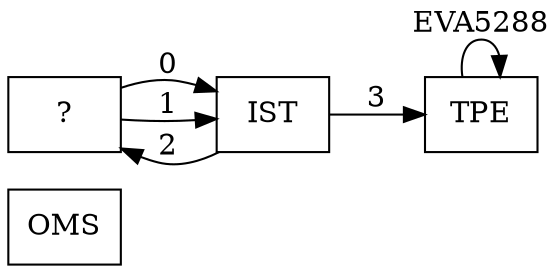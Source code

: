 digraph Flights {
  rankdir=LR
  node [shape=box]
  OMS // Omsk
  "?"
  IST // Istanbul
  TPE // Taipei
  "?" -> IST [label="0"]
  "?" -> IST [label="1"]
  IST -> "?" [label="2"]
  IST -> TPE [label="3"]
  TPE -> TPE [label="EVA5288"]
}
